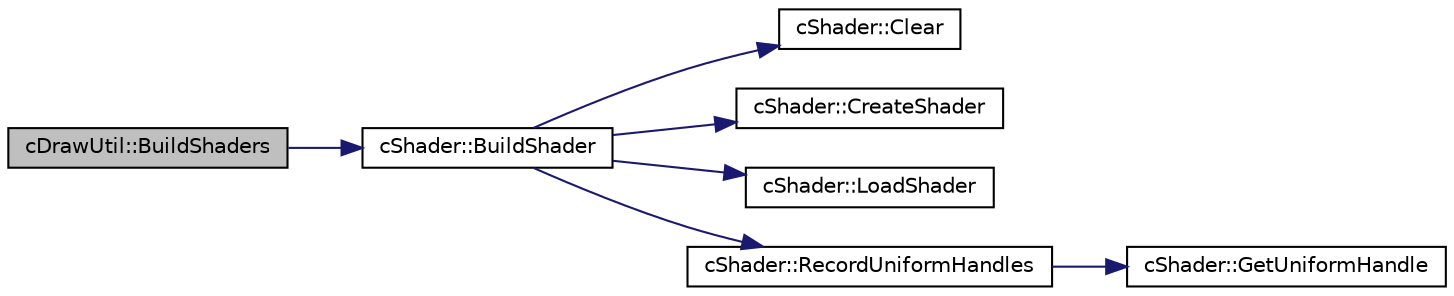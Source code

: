 digraph "cDrawUtil::BuildShaders"
{
 // LATEX_PDF_SIZE
  edge [fontname="Helvetica",fontsize="10",labelfontname="Helvetica",labelfontsize="10"];
  node [fontname="Helvetica",fontsize="10",shape=record];
  rankdir="LR";
  Node1 [label="cDrawUtil::BuildShaders",height=0.2,width=0.4,color="black", fillcolor="grey75", style="filled", fontcolor="black",tooltip=" "];
  Node1 -> Node2 [color="midnightblue",fontsize="10",style="solid",fontname="Helvetica"];
  Node2 [label="cShader::BuildShader",height=0.2,width=0.4,color="black", fillcolor="white", style="filled",URL="$classc_shader.html#af73ee0e7e8277abd45f5e3646b0c21c1",tooltip=" "];
  Node2 -> Node3 [color="midnightblue",fontsize="10",style="solid",fontname="Helvetica"];
  Node3 [label="cShader::Clear",height=0.2,width=0.4,color="black", fillcolor="white", style="filled",URL="$classc_shader.html#adeb047d7f5b8c506e8740f6ae7742162",tooltip=" "];
  Node2 -> Node4 [color="midnightblue",fontsize="10",style="solid",fontname="Helvetica"];
  Node4 [label="cShader::CreateShader",height=0.2,width=0.4,color="black", fillcolor="white", style="filled",URL="$classc_shader.html#aa220cdbde2a307e110838034f0d735ca",tooltip=" "];
  Node2 -> Node5 [color="midnightblue",fontsize="10",style="solid",fontname="Helvetica"];
  Node5 [label="cShader::LoadShader",height=0.2,width=0.4,color="black", fillcolor="white", style="filled",URL="$classc_shader.html#a2997e450c5b57739ec44009127d662dd",tooltip=" "];
  Node2 -> Node6 [color="midnightblue",fontsize="10",style="solid",fontname="Helvetica"];
  Node6 [label="cShader::RecordUniformHandles",height=0.2,width=0.4,color="black", fillcolor="white", style="filled",URL="$classc_shader.html#adcc588f768a0c6299e7402f0cf579072",tooltip=" "];
  Node6 -> Node7 [color="midnightblue",fontsize="10",style="solid",fontname="Helvetica"];
  Node7 [label="cShader::GetUniformHandle",height=0.2,width=0.4,color="black", fillcolor="white", style="filled",URL="$classc_shader.html#a92b4b22315c0811261198a16a1389edf",tooltip=" "];
}
